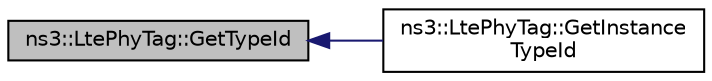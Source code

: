 digraph "ns3::LtePhyTag::GetTypeId"
{
  edge [fontname="Helvetica",fontsize="10",labelfontname="Helvetica",labelfontsize="10"];
  node [fontname="Helvetica",fontsize="10",shape=record];
  rankdir="LR";
  Node1 [label="ns3::LtePhyTag::GetTypeId",height=0.2,width=0.4,color="black", fillcolor="grey75", style="filled", fontcolor="black"];
  Node1 -> Node2 [dir="back",color="midnightblue",fontsize="10",style="solid"];
  Node2 [label="ns3::LtePhyTag::GetInstance\lTypeId",height=0.2,width=0.4,color="black", fillcolor="white", style="filled",URL="$d1/d19/classns3_1_1LtePhyTag.html#a7788c0e63753cdf218a69ebfed0d76f4"];
}
